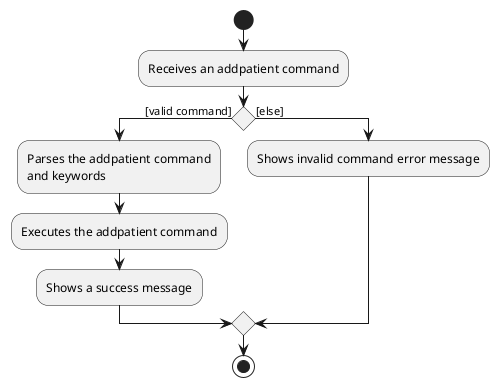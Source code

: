 @startuml
start
:Receives an addpatient command;

if () then ([valid command])
    :Parses the addpatient command
    and keywords;
    :Executes the addpatient command;
    :Shows a success message;
else ([else])
    :Shows invalid command error message;
endif
stop
@enduml
